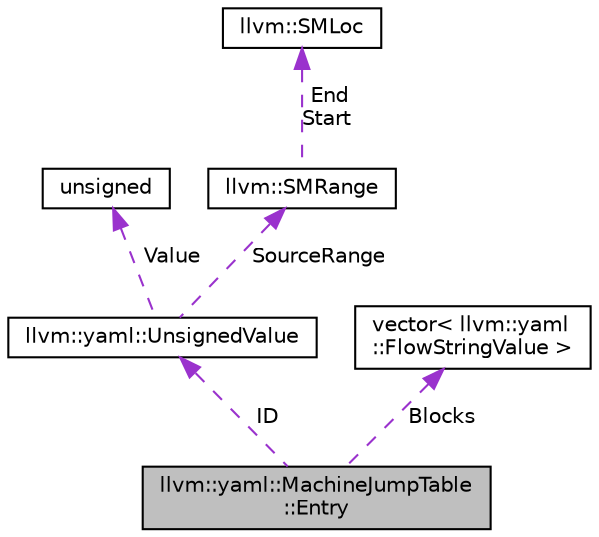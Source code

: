 digraph "llvm::yaml::MachineJumpTable::Entry"
{
 // LATEX_PDF_SIZE
  bgcolor="transparent";
  edge [fontname="Helvetica",fontsize="10",labelfontname="Helvetica",labelfontsize="10"];
  node [fontname="Helvetica",fontsize="10",shape="box"];
  Node1 [label="llvm::yaml::MachineJumpTable\l::Entry",height=0.2,width=0.4,color="black", fillcolor="grey75", style="filled", fontcolor="black",tooltip=" "];
  Node2 -> Node1 [dir="back",color="darkorchid3",fontsize="10",style="dashed",label=" ID" ,fontname="Helvetica"];
  Node2 [label="llvm::yaml::UnsignedValue",height=0.2,width=0.4,color="black",URL="$structllvm_1_1yaml_1_1UnsignedValue.html",tooltip="A wrapper around unsigned which contains a source range that's being set during parsing."];
  Node3 -> Node2 [dir="back",color="darkorchid3",fontsize="10",style="dashed",label=" Value" ,fontname="Helvetica"];
  Node3 [label="unsigned",height=0.2,width=0.4,color="black",URL="$classunsigned.html",tooltip=" "];
  Node4 -> Node2 [dir="back",color="darkorchid3",fontsize="10",style="dashed",label=" SourceRange" ,fontname="Helvetica"];
  Node4 [label="llvm::SMRange",height=0.2,width=0.4,color="black",URL="$classllvm_1_1SMRange.html",tooltip="Represents a range in source code."];
  Node5 -> Node4 [dir="back",color="darkorchid3",fontsize="10",style="dashed",label=" End\nStart" ,fontname="Helvetica"];
  Node5 [label="llvm::SMLoc",height=0.2,width=0.4,color="black",URL="$classllvm_1_1SMLoc.html",tooltip="Represents a location in source code."];
  Node6 -> Node1 [dir="back",color="darkorchid3",fontsize="10",style="dashed",label=" Blocks" ,fontname="Helvetica"];
  Node6 [label="vector\< llvm::yaml\l::FlowStringValue \>",height=0.2,width=0.4,color="black",tooltip=" "];
}

